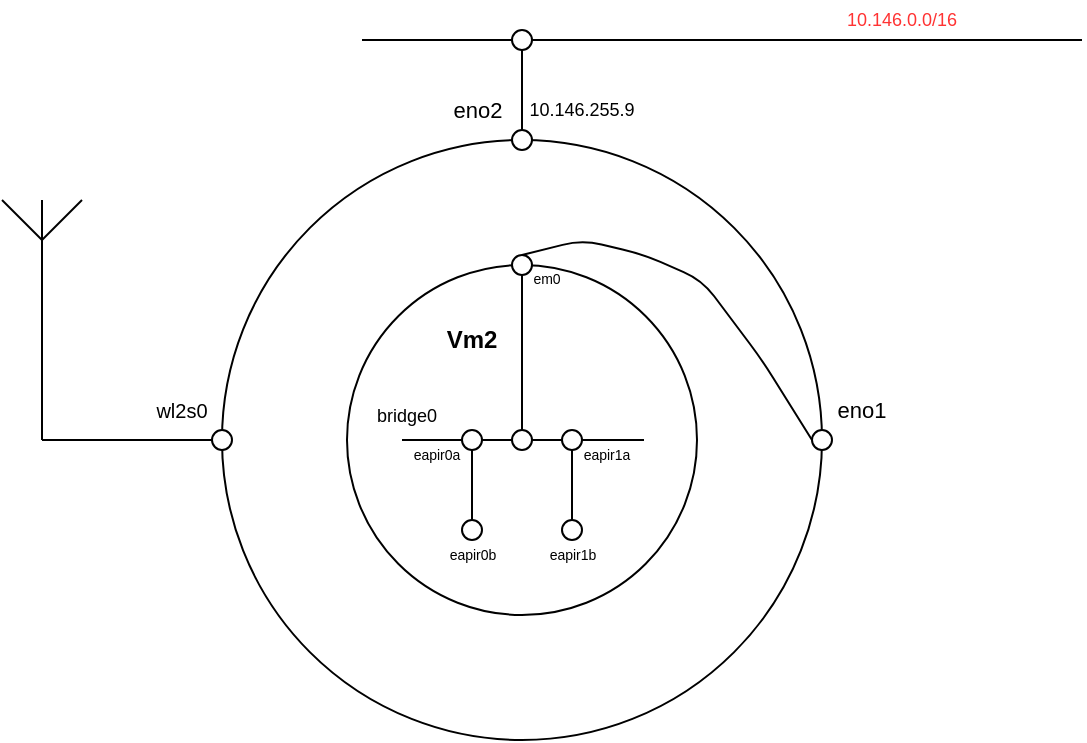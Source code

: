 <mxfile version="10.6.0" type="device"><diagram id="hqKsZOTDwy_o8c5GHoAa" name="Page-1"><mxGraphModel dx="797" dy="427" grid="1" gridSize="10" guides="1" tooltips="1" connect="1" arrows="1" fold="1" page="1" pageScale="1" pageWidth="827" pageHeight="1169" math="0" shadow="0"><root><mxCell id="0"/><mxCell id="1" parent="0"/><mxCell id="RRhq7X1Nt0zbfikQdAUC-1" value="" style="ellipse;whiteSpace=wrap;html=1;aspect=fixed;" vertex="1" parent="1"><mxGeometry x="170" y="110" width="300" height="300" as="geometry"/></mxCell><mxCell id="RRhq7X1Nt0zbfikQdAUC-2" value="" style="endArrow=none;html=1;" edge="1" parent="1"><mxGeometry width="50" height="50" relative="1" as="geometry"><mxPoint x="240" y="60" as="sourcePoint"/><mxPoint x="600" y="60" as="targetPoint"/></mxGeometry></mxCell><mxCell id="RRhq7X1Nt0zbfikQdAUC-4" value="" style="ellipse;whiteSpace=wrap;html=1;aspect=fixed;" vertex="1" parent="1"><mxGeometry x="315" y="55" width="10" height="10" as="geometry"/></mxCell><mxCell id="RRhq7X1Nt0zbfikQdAUC-5" value="" style="ellipse;whiteSpace=wrap;html=1;aspect=fixed;" vertex="1" parent="1"><mxGeometry x="315" y="105" width="10" height="10" as="geometry"/></mxCell><mxCell id="RRhq7X1Nt0zbfikQdAUC-6" value="" style="endArrow=none;html=1;entryX=0.5;entryY=1;entryDx=0;entryDy=0;exitX=0.5;exitY=0;exitDx=0;exitDy=0;" edge="1" parent="1" source="RRhq7X1Nt0zbfikQdAUC-5" target="RRhq7X1Nt0zbfikQdAUC-4"><mxGeometry width="50" height="50" relative="1" as="geometry"><mxPoint x="170" y="480" as="sourcePoint"/><mxPoint x="220" y="430" as="targetPoint"/></mxGeometry></mxCell><mxCell id="RRhq7X1Nt0zbfikQdAUC-7" value="" style="ellipse;whiteSpace=wrap;html=1;aspect=fixed;" vertex="1" parent="1"><mxGeometry x="232.5" y="172.5" width="175" height="175" as="geometry"/></mxCell><mxCell id="RRhq7X1Nt0zbfikQdAUC-8" value="" style="endArrow=none;html=1;" edge="1" parent="1" source="RRhq7X1Nt0zbfikQdAUC-13"><mxGeometry width="50" height="50" relative="1" as="geometry"><mxPoint x="275" y="260" as="sourcePoint"/><mxPoint x="381" y="260" as="targetPoint"/></mxGeometry></mxCell><mxCell id="RRhq7X1Nt0zbfikQdAUC-12" value="" style="edgeStyle=orthogonalEdgeStyle;rounded=0;orthogonalLoop=1;jettySize=auto;html=1;endArrow=none;endFill=0;" edge="1" parent="1" source="RRhq7X1Nt0zbfikQdAUC-9" target="RRhq7X1Nt0zbfikQdAUC-11"><mxGeometry relative="1" as="geometry"/></mxCell><mxCell id="RRhq7X1Nt0zbfikQdAUC-9" value="" style="ellipse;whiteSpace=wrap;html=1;aspect=fixed;" vertex="1" parent="1"><mxGeometry x="290" y="255" width="10" height="10" as="geometry"/></mxCell><mxCell id="RRhq7X1Nt0zbfikQdAUC-11" value="" style="ellipse;whiteSpace=wrap;html=1;aspect=fixed;" vertex="1" parent="1"><mxGeometry x="290" y="300" width="10" height="10" as="geometry"/></mxCell><mxCell id="RRhq7X1Nt0zbfikQdAUC-10" value="" style="endArrow=none;html=1;" edge="1" parent="1" target="RRhq7X1Nt0zbfikQdAUC-9"><mxGeometry width="50" height="50" relative="1" as="geometry"><mxPoint x="260" y="260" as="sourcePoint"/><mxPoint x="365" y="260" as="targetPoint"/></mxGeometry></mxCell><mxCell id="RRhq7X1Nt0zbfikQdAUC-16" value="" style="edgeStyle=orthogonalEdgeStyle;rounded=0;orthogonalLoop=1;jettySize=auto;html=1;endArrow=none;endFill=0;" edge="1" parent="1" source="RRhq7X1Nt0zbfikQdAUC-13" target="RRhq7X1Nt0zbfikQdAUC-15"><mxGeometry relative="1" as="geometry"/></mxCell><mxCell id="RRhq7X1Nt0zbfikQdAUC-13" value="" style="ellipse;whiteSpace=wrap;html=1;aspect=fixed;" vertex="1" parent="1"><mxGeometry x="340" y="255" width="10" height="10" as="geometry"/></mxCell><mxCell id="RRhq7X1Nt0zbfikQdAUC-15" value="" style="ellipse;whiteSpace=wrap;html=1;aspect=fixed;" vertex="1" parent="1"><mxGeometry x="340" y="300" width="10" height="10" as="geometry"/></mxCell><mxCell id="RRhq7X1Nt0zbfikQdAUC-14" value="" style="endArrow=none;html=1;" edge="1" parent="1" source="RRhq7X1Nt0zbfikQdAUC-34" target="RRhq7X1Nt0zbfikQdAUC-13"><mxGeometry width="50" height="50" relative="1" as="geometry"><mxPoint x="300" y="260" as="sourcePoint"/><mxPoint x="365" y="260" as="targetPoint"/></mxGeometry></mxCell><mxCell id="RRhq7X1Nt0zbfikQdAUC-19" value="bridge0" style="text;html=1;strokeColor=none;fillColor=none;align=center;verticalAlign=middle;whiteSpace=wrap;rounded=0;fontSize=9;" vertex="1" parent="1"><mxGeometry x="240" y="240" width="45" height="15" as="geometry"/></mxCell><mxCell id="RRhq7X1Nt0zbfikQdAUC-20" value="eapir0a&lt;br&gt;" style="text;html=1;strokeColor=none;fillColor=none;align=center;verticalAlign=middle;whiteSpace=wrap;rounded=0;fontSize=7;" vertex="1" parent="1"><mxGeometry x="255" y="260" width="45" height="15" as="geometry"/></mxCell><mxCell id="RRhq7X1Nt0zbfikQdAUC-21" value="eapir1a&lt;br&gt;" style="text;html=1;strokeColor=none;fillColor=none;align=center;verticalAlign=middle;whiteSpace=wrap;rounded=0;fontSize=7;" vertex="1" parent="1"><mxGeometry x="340" y="260" width="45" height="15" as="geometry"/></mxCell><mxCell id="RRhq7X1Nt0zbfikQdAUC-22" value="eapir0b&lt;br&gt;" style="text;html=1;strokeColor=none;fillColor=none;align=center;verticalAlign=middle;whiteSpace=wrap;rounded=0;fontSize=7;" vertex="1" parent="1"><mxGeometry x="272.5" y="310" width="45" height="15" as="geometry"/></mxCell><mxCell id="RRhq7X1Nt0zbfikQdAUC-23" value="eapir1b&lt;br&gt;" style="text;html=1;strokeColor=none;fillColor=none;align=center;verticalAlign=middle;whiteSpace=wrap;rounded=0;fontSize=7;" vertex="1" parent="1"><mxGeometry x="322.5" y="310" width="45" height="15" as="geometry"/></mxCell><mxCell id="RRhq7X1Nt0zbfikQdAUC-24" value="eno2" style="text;html=1;strokeColor=none;fillColor=none;align=center;verticalAlign=middle;whiteSpace=wrap;rounded=0;fontSize=11;" vertex="1" parent="1"><mxGeometry x="277.5" y="85" width="40" height="20" as="geometry"/></mxCell><mxCell id="RRhq7X1Nt0zbfikQdAUC-25" value="10.146.0.0/16" style="text;html=1;strokeColor=none;fillColor=none;align=center;verticalAlign=middle;whiteSpace=wrap;rounded=0;fontSize=9;fontColor=#FF3333;" vertex="1" parent="1"><mxGeometry x="490" y="40" width="40" height="20" as="geometry"/></mxCell><mxCell id="RRhq7X1Nt0zbfikQdAUC-26" value="&lt;span&gt;10.146.255.9&lt;/span&gt;" style="text;html=1;strokeColor=none;fillColor=none;align=center;verticalAlign=middle;whiteSpace=wrap;rounded=0;fontSize=9;fontColor=#000000;" vertex="1" parent="1"><mxGeometry x="330" y="85" width="40" height="20" as="geometry"/></mxCell><mxCell id="RRhq7X1Nt0zbfikQdAUC-27" value="Vm2&lt;br style=&quot;font-size: 12px;&quot;&gt;" style="text;html=1;strokeColor=none;fillColor=none;align=center;verticalAlign=middle;whiteSpace=wrap;rounded=0;fontSize=12;fontColor=#000000;fontStyle=1" vertex="1" parent="1"><mxGeometry x="275" y="200" width="40" height="20" as="geometry"/></mxCell><mxCell id="RRhq7X1Nt0zbfikQdAUC-28" value="" style="ellipse;whiteSpace=wrap;html=1;aspect=fixed;" vertex="1" parent="1"><mxGeometry x="465" y="255" width="10" height="10" as="geometry"/></mxCell><mxCell id="RRhq7X1Nt0zbfikQdAUC-29" value="eno1" style="text;html=1;strokeColor=none;fillColor=none;align=center;verticalAlign=middle;whiteSpace=wrap;rounded=0;fontSize=11;" vertex="1" parent="1"><mxGeometry x="470" y="235" width="40" height="20" as="geometry"/></mxCell><mxCell id="RRhq7X1Nt0zbfikQdAUC-30" value="" style="ellipse;whiteSpace=wrap;html=1;aspect=fixed;" vertex="1" parent="1"><mxGeometry x="315" y="167.5" width="10" height="10" as="geometry"/></mxCell><mxCell id="RRhq7X1Nt0zbfikQdAUC-32" value="" style="endArrow=none;html=1;fontSize=12;fontColor=#000000;entryX=0;entryY=0.5;entryDx=0;entryDy=0;exitX=0.5;exitY=0;exitDx=0;exitDy=0;" edge="1" parent="1" source="RRhq7X1Nt0zbfikQdAUC-30" target="RRhq7X1Nt0zbfikQdAUC-28"><mxGeometry width="50" height="50" relative="1" as="geometry"><mxPoint x="170" y="480" as="sourcePoint"/><mxPoint x="220" y="430" as="targetPoint"/><Array as="points"><mxPoint x="350" y="160"/><mxPoint x="380" y="167"/><mxPoint x="410" y="180"/><mxPoint x="440" y="220"/></Array></mxGeometry></mxCell><mxCell id="RRhq7X1Nt0zbfikQdAUC-33" value="" style="endArrow=none;html=1;fontSize=12;fontColor=#000000;entryX=0.5;entryY=0;entryDx=0;entryDy=0;exitX=0.5;exitY=1;exitDx=0;exitDy=0;" edge="1" parent="1" source="RRhq7X1Nt0zbfikQdAUC-30" target="RRhq7X1Nt0zbfikQdAUC-34"><mxGeometry width="50" height="50" relative="1" as="geometry"><mxPoint x="170" y="480" as="sourcePoint"/><mxPoint x="220" y="430" as="targetPoint"/></mxGeometry></mxCell><mxCell id="RRhq7X1Nt0zbfikQdAUC-34" value="" style="ellipse;whiteSpace=wrap;html=1;aspect=fixed;" vertex="1" parent="1"><mxGeometry x="315" y="255" width="10" height="10" as="geometry"/></mxCell><mxCell id="RRhq7X1Nt0zbfikQdAUC-35" value="" style="endArrow=none;html=1;" edge="1" parent="1" source="RRhq7X1Nt0zbfikQdAUC-9" target="RRhq7X1Nt0zbfikQdAUC-34"><mxGeometry width="50" height="50" relative="1" as="geometry"><mxPoint x="300" y="260" as="sourcePoint"/><mxPoint x="340" y="260" as="targetPoint"/></mxGeometry></mxCell><mxCell id="RRhq7X1Nt0zbfikQdAUC-38" value="em0&lt;br&gt;" style="text;html=1;strokeColor=none;fillColor=none;align=center;verticalAlign=middle;whiteSpace=wrap;rounded=0;fontSize=7;" vertex="1" parent="1"><mxGeometry x="310" y="172.5" width="45" height="15" as="geometry"/></mxCell><mxCell id="RRhq7X1Nt0zbfikQdAUC-39" value="" style="endArrow=none;html=1;fontSize=8;fontColor=#000000;entryX=0;entryY=0.5;entryDx=0;entryDy=0;" edge="1" parent="1" target="RRhq7X1Nt0zbfikQdAUC-1"><mxGeometry width="50" height="50" relative="1" as="geometry"><mxPoint x="80" y="260" as="sourcePoint"/><mxPoint x="105.048" y="274.69" as="targetPoint"/></mxGeometry></mxCell><mxCell id="RRhq7X1Nt0zbfikQdAUC-40" value="" style="endArrow=none;html=1;fontSize=8;fontColor=#000000;" edge="1" parent="1"><mxGeometry width="50" height="50" relative="1" as="geometry"><mxPoint x="80" y="140" as="sourcePoint"/><mxPoint x="80" y="260" as="targetPoint"/></mxGeometry></mxCell><mxCell id="RRhq7X1Nt0zbfikQdAUC-44" value="" style="endArrow=none;html=1;fontSize=12;fontColor=#000000;" edge="1" parent="1"><mxGeometry width="50" height="50" relative="1" as="geometry"><mxPoint x="100" y="140" as="sourcePoint"/><mxPoint x="80" y="160" as="targetPoint"/></mxGeometry></mxCell><mxCell id="RRhq7X1Nt0zbfikQdAUC-45" value="" style="endArrow=none;html=1;fontSize=12;fontColor=#000000;" edge="1" parent="1"><mxGeometry width="50" height="50" relative="1" as="geometry"><mxPoint x="60" y="140" as="sourcePoint"/><mxPoint x="80" y="160" as="targetPoint"/></mxGeometry></mxCell><mxCell id="RRhq7X1Nt0zbfikQdAUC-46" value="" style="ellipse;whiteSpace=wrap;html=1;aspect=fixed;" vertex="1" parent="1"><mxGeometry x="165" y="255" width="10" height="10" as="geometry"/></mxCell><mxCell id="RRhq7X1Nt0zbfikQdAUC-47" value="wl2s0&lt;br style=&quot;font-size: 10px;&quot;&gt;" style="text;html=1;strokeColor=none;fillColor=none;align=center;verticalAlign=middle;whiteSpace=wrap;rounded=0;fontSize=10;fontColor=#000000;" vertex="1" parent="1"><mxGeometry x="130" y="235" width="40" height="20" as="geometry"/></mxCell></root></mxGraphModel></diagram></mxfile>
